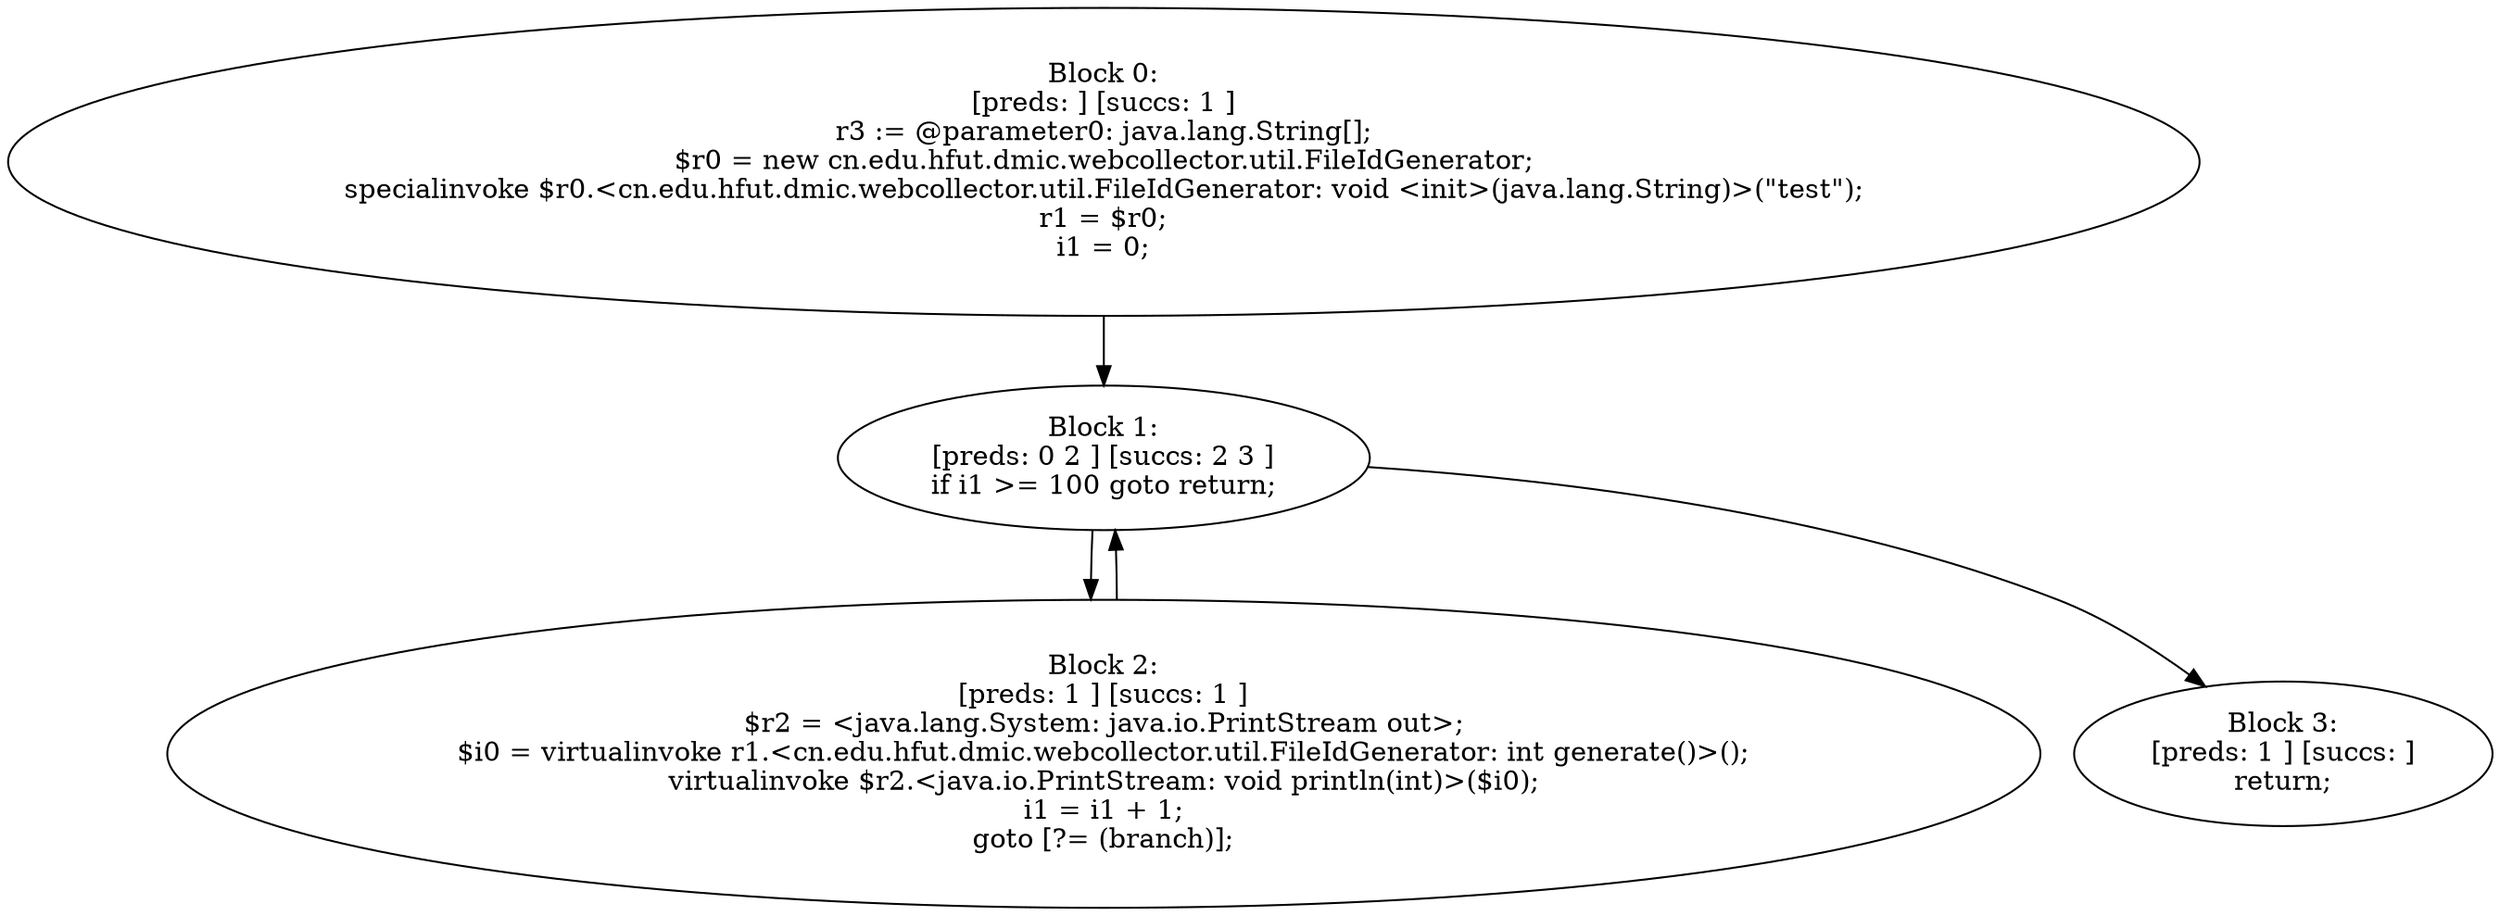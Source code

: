 digraph "unitGraph" {
    "Block 0:
[preds: ] [succs: 1 ]
r3 := @parameter0: java.lang.String[];
$r0 = new cn.edu.hfut.dmic.webcollector.util.FileIdGenerator;
specialinvoke $r0.<cn.edu.hfut.dmic.webcollector.util.FileIdGenerator: void <init>(java.lang.String)>(\"test\");
r1 = $r0;
i1 = 0;
"
    "Block 1:
[preds: 0 2 ] [succs: 2 3 ]
if i1 >= 100 goto return;
"
    "Block 2:
[preds: 1 ] [succs: 1 ]
$r2 = <java.lang.System: java.io.PrintStream out>;
$i0 = virtualinvoke r1.<cn.edu.hfut.dmic.webcollector.util.FileIdGenerator: int generate()>();
virtualinvoke $r2.<java.io.PrintStream: void println(int)>($i0);
i1 = i1 + 1;
goto [?= (branch)];
"
    "Block 3:
[preds: 1 ] [succs: ]
return;
"
    "Block 0:
[preds: ] [succs: 1 ]
r3 := @parameter0: java.lang.String[];
$r0 = new cn.edu.hfut.dmic.webcollector.util.FileIdGenerator;
specialinvoke $r0.<cn.edu.hfut.dmic.webcollector.util.FileIdGenerator: void <init>(java.lang.String)>(\"test\");
r1 = $r0;
i1 = 0;
"->"Block 1:
[preds: 0 2 ] [succs: 2 3 ]
if i1 >= 100 goto return;
";
    "Block 1:
[preds: 0 2 ] [succs: 2 3 ]
if i1 >= 100 goto return;
"->"Block 2:
[preds: 1 ] [succs: 1 ]
$r2 = <java.lang.System: java.io.PrintStream out>;
$i0 = virtualinvoke r1.<cn.edu.hfut.dmic.webcollector.util.FileIdGenerator: int generate()>();
virtualinvoke $r2.<java.io.PrintStream: void println(int)>($i0);
i1 = i1 + 1;
goto [?= (branch)];
";
    "Block 1:
[preds: 0 2 ] [succs: 2 3 ]
if i1 >= 100 goto return;
"->"Block 3:
[preds: 1 ] [succs: ]
return;
";
    "Block 2:
[preds: 1 ] [succs: 1 ]
$r2 = <java.lang.System: java.io.PrintStream out>;
$i0 = virtualinvoke r1.<cn.edu.hfut.dmic.webcollector.util.FileIdGenerator: int generate()>();
virtualinvoke $r2.<java.io.PrintStream: void println(int)>($i0);
i1 = i1 + 1;
goto [?= (branch)];
"->"Block 1:
[preds: 0 2 ] [succs: 2 3 ]
if i1 >= 100 goto return;
";
}
